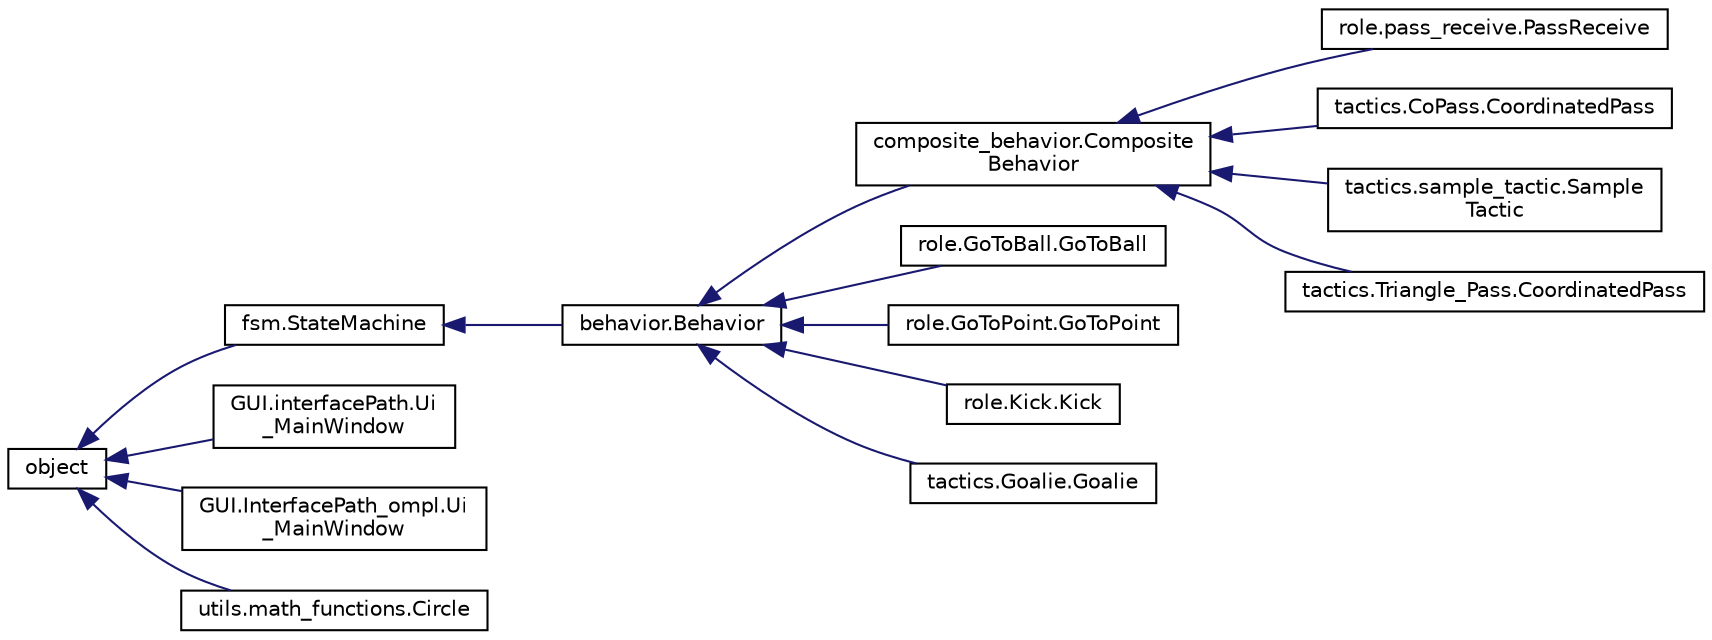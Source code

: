 digraph "Graphical Class Hierarchy"
{
 // INTERACTIVE_SVG=YES
  edge [fontname="Helvetica",fontsize="10",labelfontname="Helvetica",labelfontsize="10"];
  node [fontname="Helvetica",fontsize="10",shape=record];
  rankdir="LR";
  Node1 [label="object",height=0.2,width=0.4,color="black", fillcolor="white", style="filled",URL="$dc/dd8/classobject.html"];
  Node1 -> Node2 [dir="back",color="midnightblue",fontsize="10",style="solid",fontname="Helvetica"];
  Node2 [label="fsm.StateMachine",height=0.2,width=0.4,color="black", fillcolor="white", style="filled",URL="$d4/dd8/classfsm_1_1_state_machine.html"];
  Node2 -> Node3 [dir="back",color="midnightblue",fontsize="10",style="solid",fontname="Helvetica"];
  Node3 [label="behavior.Behavior",height=0.2,width=0.4,color="black", fillcolor="white", style="filled",URL="$d3/d7e/classbehavior_1_1_behavior.html",tooltip="Behavior is an abstract superclass for Skill, Play, etc. "];
  Node3 -> Node4 [dir="back",color="midnightblue",fontsize="10",style="solid",fontname="Helvetica"];
  Node4 [label="composite_behavior.Composite\lBehavior",height=0.2,width=0.4,color="black", fillcolor="white", style="filled",URL="$d8/d31/classcomposite__behavior_1_1_composite_behavior.html",tooltip="A composite behavior is one that has 0+ named subbehaviors this class has methods for making it easy ..."];
  Node4 -> Node5 [dir="back",color="midnightblue",fontsize="10",style="solid",fontname="Helvetica"];
  Node5 [label="role.pass_receive.PassReceive",height=0.2,width=0.4,color="black", fillcolor="white", style="filled",URL="$d8/dde/classrole_1_1pass__receive_1_1_pass_receive.html"];
  Node4 -> Node6 [dir="back",color="midnightblue",fontsize="10",style="solid",fontname="Helvetica"];
  Node6 [label="tactics.CoPass.CoordinatedPass",height=0.2,width=0.4,color="black", fillcolor="white", style="filled",URL="$d7/d46/classtactics_1_1_co_pass_1_1_coordinated_pass.html",tooltip="This handles passing from one bot to another Simply run it and set it&#39;s receive point, the rest is handled for you It starts out by assigning a kicker and a receiver and instructing them to lineup for the pass Once they&#39;re aligned, the kicker kicks and the receiver adjusts itself based on the ball&#39;s movement Note: due to mechanical limitations, a kicker often gets stuck trying to adjust its angle while it&#39;s just outside of it&#39;s aim error threshold. "];
  Node4 -> Node7 [dir="back",color="midnightblue",fontsize="10",style="solid",fontname="Helvetica"];
  Node7 [label="tactics.sample_tactic.Sample\lTactic",height=0.2,width=0.4,color="black", fillcolor="white", style="filled",URL="$d0/dad/classtactics_1_1sample__tactic_1_1_sample_tactic.html"];
  Node4 -> Node8 [dir="back",color="midnightblue",fontsize="10",style="solid",fontname="Helvetica"];
  Node8 [label="tactics.Triangle_Pass.CoordinatedPass",height=0.2,width=0.4,color="black", fillcolor="white", style="filled",URL="$d1/da3/classtactics_1_1_triangle___pass_1_1_coordinated_pass.html",tooltip="This handles passing from one bot to another Simply run it and set it&#39;s receive point, the rest is handled for you It starts out by assigning a kicker and a receiver and instructing them to lineup for the pass Once they&#39;re aligned, the kicker kicks and the receiver adjusts itself based on the ball&#39;s movement Note: due to mechanical limitations, a kicker often gets stuck trying to adjust its angle while it&#39;s just outside of it&#39;s aim error threshold. "];
  Node3 -> Node9 [dir="back",color="midnightblue",fontsize="10",style="solid",fontname="Helvetica"];
  Node9 [label="role.GoToBall.GoToBall",height=0.2,width=0.4,color="black", fillcolor="white", style="filled",URL="$d9/d1f/classrole_1_1_go_to_ball_1_1_go_to_ball.html"];
  Node3 -> Node10 [dir="back",color="midnightblue",fontsize="10",style="solid",fontname="Helvetica"];
  Node10 [label="role.GoToPoint.GoToPoint",height=0.2,width=0.4,color="black", fillcolor="white", style="filled",URL="$d9/dc3/classrole_1_1_go_to_point_1_1_go_to_point.html"];
  Node3 -> Node11 [dir="back",color="midnightblue",fontsize="10",style="solid",fontname="Helvetica"];
  Node11 [label="role.Kick.Kick",height=0.2,width=0.4,color="black", fillcolor="white", style="filled",URL="$d7/d70/classrole_1_1_kick_1_1_kick.html",tooltip="lines up with the ball and the target, then drives up and kicks this differs from PivotKick which get..."];
  Node3 -> Node12 [dir="back",color="midnightblue",fontsize="10",style="solid",fontname="Helvetica"];
  Node12 [label="tactics.Goalie.Goalie",height=0.2,width=0.4,color="black", fillcolor="white", style="filled",URL="$dd/d7c/classtactics_1_1_goalie_1_1_goalie.html"];
  Node1 -> Node13 [dir="back",color="midnightblue",fontsize="10",style="solid",fontname="Helvetica"];
  Node13 [label="GUI.interfacePath.Ui\l_MainWindow",height=0.2,width=0.4,color="black", fillcolor="white", style="filled",URL="$d3/d78/class_g_u_i_1_1interface_path_1_1_ui___main_window.html"];
  Node1 -> Node14 [dir="back",color="midnightblue",fontsize="10",style="solid",fontname="Helvetica"];
  Node14 [label="GUI.InterfacePath_ompl.Ui\l_MainWindow",height=0.2,width=0.4,color="black", fillcolor="white", style="filled",URL="$d2/d44/class_g_u_i_1_1_interface_path__ompl_1_1_ui___main_window.html"];
  Node1 -> Node15 [dir="back",color="midnightblue",fontsize="10",style="solid",fontname="Helvetica"];
  Node15 [label="utils.math_functions.Circle",height=0.2,width=0.4,color="black", fillcolor="white", style="filled",URL="$dd/da5/classutils_1_1math__functions_1_1_circle.html"];
}

